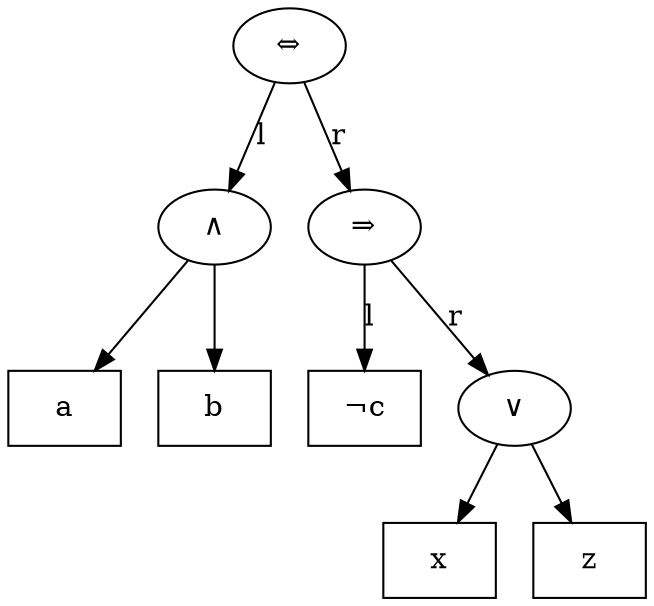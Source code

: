 digraph G {
  id0 [shape=box, label="a"];
  id1 [shape=box, label="b"];
  id2 [shape=box, label="¬c"];
  id3 [shape=box, label="x"];
  id4 [shape=box, label="z"];
  id5 [label="∧"];
  id5 -> id0;
  id5 -> id1;
  id6 [label="∨"];
  id6 -> id3;
  id6 -> id4;
  id7 [label="⇒"];
  id7 -> id2 [label="l"];
  id7 -> id6 [label="r"];
  id8 [label="⇔"];
  id8 -> id5 [label="l"];
  id8 -> id7 [label="r"];
}
